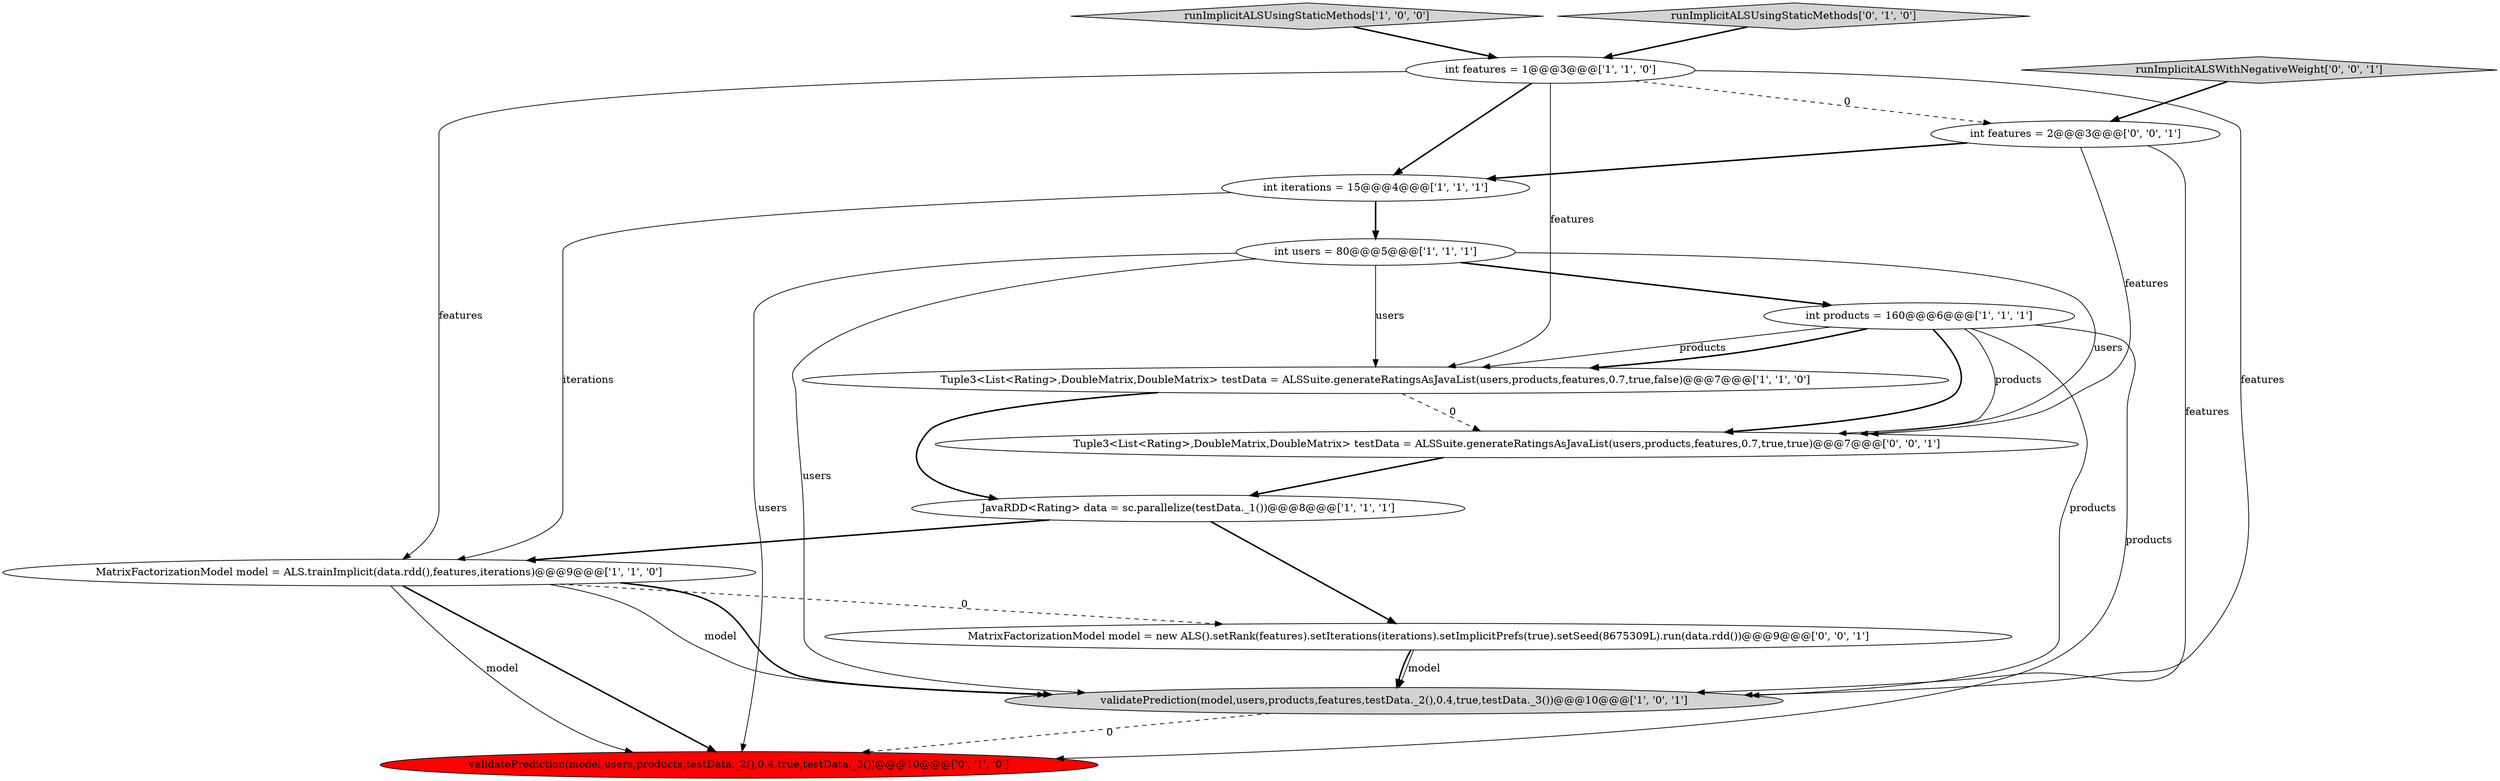 digraph {
14 [style = filled, label = "MatrixFactorizationModel model = new ALS().setRank(features).setIterations(iterations).setImplicitPrefs(true).setSeed(8675309L).run(data.rdd())@@@9@@@['0', '0', '1']", fillcolor = white, shape = ellipse image = "AAA0AAABBB3BBB"];
13 [style = filled, label = "int features = 2@@@3@@@['0', '0', '1']", fillcolor = white, shape = ellipse image = "AAA0AAABBB3BBB"];
2 [style = filled, label = "Tuple3<List<Rating>,DoubleMatrix,DoubleMatrix> testData = ALSSuite.generateRatingsAsJavaList(users,products,features,0.7,true,false)@@@7@@@['1', '1', '0']", fillcolor = white, shape = ellipse image = "AAA0AAABBB1BBB"];
6 [style = filled, label = "runImplicitALSUsingStaticMethods['1', '0', '0']", fillcolor = lightgray, shape = diamond image = "AAA0AAABBB1BBB"];
1 [style = filled, label = "JavaRDD<Rating> data = sc.parallelize(testData._1())@@@8@@@['1', '1', '1']", fillcolor = white, shape = ellipse image = "AAA0AAABBB1BBB"];
8 [style = filled, label = "int products = 160@@@6@@@['1', '1', '1']", fillcolor = white, shape = ellipse image = "AAA0AAABBB1BBB"];
9 [style = filled, label = "validatePrediction(model,users,products,testData._2(),0.4,true,testData._3())@@@10@@@['0', '1', '0']", fillcolor = red, shape = ellipse image = "AAA1AAABBB2BBB"];
11 [style = filled, label = "Tuple3<List<Rating>,DoubleMatrix,DoubleMatrix> testData = ALSSuite.generateRatingsAsJavaList(users,products,features,0.7,true,true)@@@7@@@['0', '0', '1']", fillcolor = white, shape = ellipse image = "AAA0AAABBB3BBB"];
7 [style = filled, label = "int iterations = 15@@@4@@@['1', '1', '1']", fillcolor = white, shape = ellipse image = "AAA0AAABBB1BBB"];
0 [style = filled, label = "int features = 1@@@3@@@['1', '1', '0']", fillcolor = white, shape = ellipse image = "AAA0AAABBB1BBB"];
10 [style = filled, label = "runImplicitALSUsingStaticMethods['0', '1', '0']", fillcolor = lightgray, shape = diamond image = "AAA0AAABBB2BBB"];
3 [style = filled, label = "MatrixFactorizationModel model = ALS.trainImplicit(data.rdd(),features,iterations)@@@9@@@['1', '1', '0']", fillcolor = white, shape = ellipse image = "AAA0AAABBB1BBB"];
4 [style = filled, label = "validatePrediction(model,users,products,features,testData._2(),0.4,true,testData._3())@@@10@@@['1', '0', '1']", fillcolor = lightgray, shape = ellipse image = "AAA0AAABBB1BBB"];
5 [style = filled, label = "int users = 80@@@5@@@['1', '1', '1']", fillcolor = white, shape = ellipse image = "AAA0AAABBB1BBB"];
12 [style = filled, label = "runImplicitALSWithNegativeWeight['0', '0', '1']", fillcolor = lightgray, shape = diamond image = "AAA0AAABBB3BBB"];
5->8 [style = bold, label=""];
5->9 [style = solid, label="users"];
5->2 [style = solid, label="users"];
14->4 [style = solid, label="model"];
8->2 [style = solid, label="products"];
11->1 [style = bold, label=""];
2->1 [style = bold, label=""];
0->4 [style = solid, label="features"];
1->3 [style = bold, label=""];
6->0 [style = bold, label=""];
5->4 [style = solid, label="users"];
13->11 [style = solid, label="features"];
3->9 [style = solid, label="model"];
3->4 [style = bold, label=""];
5->11 [style = solid, label="users"];
3->4 [style = solid, label="model"];
0->2 [style = solid, label="features"];
0->7 [style = bold, label=""];
3->9 [style = bold, label=""];
12->13 [style = bold, label=""];
4->9 [style = dashed, label="0"];
7->5 [style = bold, label=""];
14->4 [style = bold, label=""];
8->2 [style = bold, label=""];
13->7 [style = bold, label=""];
8->4 [style = solid, label="products"];
10->0 [style = bold, label=""];
0->13 [style = dashed, label="0"];
13->4 [style = solid, label="features"];
8->11 [style = solid, label="products"];
2->11 [style = dashed, label="0"];
1->14 [style = bold, label=""];
8->9 [style = solid, label="products"];
3->14 [style = dashed, label="0"];
0->3 [style = solid, label="features"];
8->11 [style = bold, label=""];
7->3 [style = solid, label="iterations"];
}
